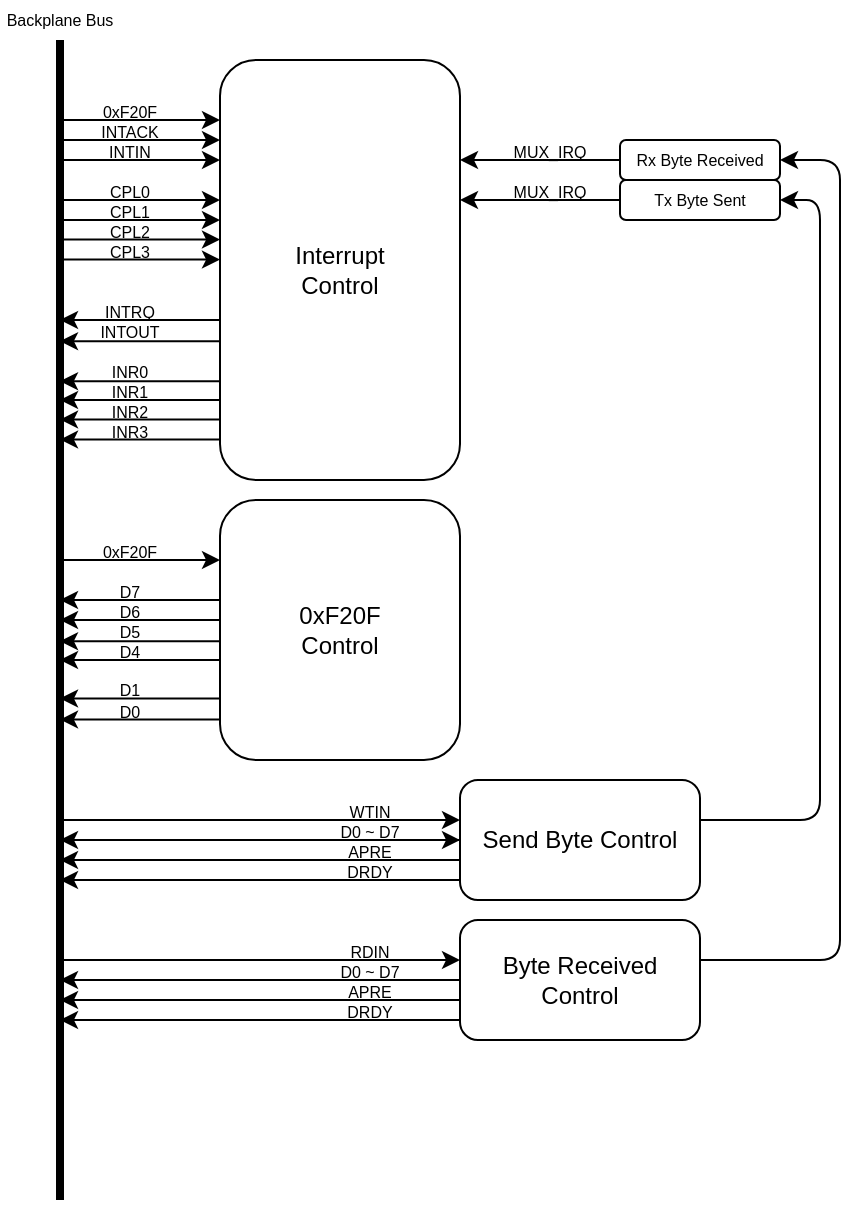 <mxfile version="19.0.3" type="device"><diagram id="b40kFO-ktzpHEmNjMADn" name="Page-1"><mxGraphModel dx="813" dy="494" grid="1" gridSize="10" guides="1" tooltips="1" connect="1" arrows="1" fold="1" page="1" pageScale="1" pageWidth="1654" pageHeight="1169" math="0" shadow="0"><root><mxCell id="0"/><mxCell id="1" parent="0"/><mxCell id="zxxB3b0kTJvZxa3wUYuY-1" value="Interrupt&lt;br&gt;Control" style="rounded=1;whiteSpace=wrap;html=1;" parent="1" vertex="1"><mxGeometry x="480" y="310" width="120" height="210" as="geometry"/></mxCell><mxCell id="zxxB3b0kTJvZxa3wUYuY-3" value="" style="endArrow=classic;html=1;rounded=0;" parent="1" edge="1"><mxGeometry width="50" height="50" relative="1" as="geometry"><mxPoint x="400" y="390" as="sourcePoint"/><mxPoint x="480" y="390" as="targetPoint"/></mxGeometry></mxCell><mxCell id="zxxB3b0kTJvZxa3wUYuY-4" value="" style="endArrow=classic;html=1;rounded=0;" parent="1" edge="1"><mxGeometry width="50" height="50" relative="1" as="geometry"><mxPoint x="400" y="399.8" as="sourcePoint"/><mxPoint x="480" y="399.8" as="targetPoint"/></mxGeometry></mxCell><mxCell id="zxxB3b0kTJvZxa3wUYuY-5" value="" style="endArrow=classic;html=1;rounded=0;" parent="1" edge="1"><mxGeometry width="50" height="50" relative="1" as="geometry"><mxPoint x="400" y="409.8" as="sourcePoint"/><mxPoint x="480" y="409.8" as="targetPoint"/></mxGeometry></mxCell><mxCell id="zxxB3b0kTJvZxa3wUYuY-6" value="" style="endArrow=classic;html=1;rounded=0;" parent="1" edge="1"><mxGeometry width="50" height="50" relative="1" as="geometry"><mxPoint x="400" y="380" as="sourcePoint"/><mxPoint x="480" y="380" as="targetPoint"/></mxGeometry></mxCell><mxCell id="zxxB3b0kTJvZxa3wUYuY-10" value="&lt;font style=&quot;font-size: 8px;&quot;&gt;CPL2&lt;/font&gt;" style="text;html=1;strokeColor=none;fillColor=none;align=center;verticalAlign=middle;whiteSpace=wrap;rounded=0;" parent="1" vertex="1"><mxGeometry x="420" y="390" width="30" height="10" as="geometry"/></mxCell><mxCell id="zxxB3b0kTJvZxa3wUYuY-11" value="&lt;font style=&quot;font-size: 8px;&quot;&gt;CPL3&lt;/font&gt;" style="text;html=1;strokeColor=none;fillColor=none;align=center;verticalAlign=middle;whiteSpace=wrap;rounded=0;" parent="1" vertex="1"><mxGeometry x="420" y="400" width="30" height="10" as="geometry"/></mxCell><mxCell id="zxxB3b0kTJvZxa3wUYuY-12" value="&lt;font style=&quot;font-size: 8px;&quot;&gt;CPL1&lt;/font&gt;" style="text;html=1;strokeColor=none;fillColor=none;align=center;verticalAlign=middle;whiteSpace=wrap;rounded=0;" parent="1" vertex="1"><mxGeometry x="420" y="380" width="30" height="10" as="geometry"/></mxCell><mxCell id="zxxB3b0kTJvZxa3wUYuY-13" value="&lt;font style=&quot;font-size: 8px;&quot;&gt;CPL0&lt;br&gt;&lt;/font&gt;" style="text;html=1;strokeColor=none;fillColor=none;align=center;verticalAlign=middle;whiteSpace=wrap;rounded=0;" parent="1" vertex="1"><mxGeometry x="420" y="370" width="30" height="10" as="geometry"/></mxCell><mxCell id="zxxB3b0kTJvZxa3wUYuY-14" value="" style="endArrow=classic;html=1;rounded=0;" parent="1" edge="1"><mxGeometry width="50" height="50" relative="1" as="geometry"><mxPoint x="400" y="360" as="sourcePoint"/><mxPoint x="480" y="360" as="targetPoint"/></mxGeometry></mxCell><mxCell id="zxxB3b0kTJvZxa3wUYuY-15" value="&lt;font style=&quot;font-size: 8px;&quot;&gt;INTIN&lt;span style=&quot;color: rgba(0, 0, 0, 0); font-family: monospace; font-size: 0px; text-align: start;&quot;&gt;%3CmxGraphModel%3E%3Croot%3E%3CmxCell%20id%3D%220%22%2F%3E%3CmxCell%20id%3D%221%22%20parent%3D%220%22%2F%3E%3CmxCell%20id%3D%222%22%20value%3D%22%22%20style%3D%22endArrow%3Dclassic%3Bhtml%3D1%3Brounded%3D0%3B%22%20edge%3D%221%22%20parent%3D%221%22%3E%3CmxGeometry%20width%3D%2250%22%20height%3D%2250%22%20relative%3D%221%22%20as%3D%22geometry%22%3E%3CmxPoint%20x%3D%22400%22%20y%3D%22360%22%20as%3D%22sourcePoint%22%2F%3E%3CmxPoint%20x%3D%22480%22%20y%3D%22360%22%20as%3D%22targetPoint%22%2F%3E%3C%2FmxGeometry%3E%3C%2FmxCell%3E%3C%2Froot%3E%3C%2FmxGraphModel%3E&lt;/span&gt;&lt;br&gt;&lt;/font&gt;" style="text;html=1;strokeColor=none;fillColor=none;align=center;verticalAlign=middle;whiteSpace=wrap;rounded=0;" parent="1" vertex="1"><mxGeometry x="420" y="350" width="30" height="10" as="geometry"/></mxCell><mxCell id="zxxB3b0kTJvZxa3wUYuY-16" value="" style="endArrow=classic;html=1;rounded=0;" parent="1" edge="1"><mxGeometry width="50" height="50" relative="1" as="geometry"><mxPoint x="400" y="350" as="sourcePoint"/><mxPoint x="480" y="350" as="targetPoint"/></mxGeometry></mxCell><mxCell id="zxxB3b0kTJvZxa3wUYuY-17" value="&lt;font style=&quot;font-size: 8px;&quot;&gt;INTACK&lt;br&gt;&lt;/font&gt;" style="text;html=1;strokeColor=none;fillColor=none;align=center;verticalAlign=middle;whiteSpace=wrap;rounded=0;" parent="1" vertex="1"><mxGeometry x="420" y="340" width="30" height="10" as="geometry"/></mxCell><mxCell id="zxxB3b0kTJvZxa3wUYuY-18" value="" style="endArrow=classic;html=1;rounded=0;fontSize=8;" parent="1" edge="1"><mxGeometry width="50" height="50" relative="1" as="geometry"><mxPoint x="680" y="360" as="sourcePoint"/><mxPoint x="600" y="360" as="targetPoint"/></mxGeometry></mxCell><mxCell id="zxxB3b0kTJvZxa3wUYuY-20" value="&lt;font style=&quot;font-size: 8px;&quot;&gt;MUX_IRQ&lt;/font&gt;" style="text;html=1;strokeColor=none;fillColor=none;align=center;verticalAlign=middle;whiteSpace=wrap;rounded=0;rotation=0;" parent="1" vertex="1"><mxGeometry x="630" y="350" width="30" height="10" as="geometry"/></mxCell><mxCell id="zxxB3b0kTJvZxa3wUYuY-21" value="" style="endArrow=classic;html=1;rounded=0;fontSize=8;" parent="1" edge="1"><mxGeometry width="50" height="50" relative="1" as="geometry"><mxPoint x="400" y="340" as="sourcePoint"/><mxPoint x="480" y="340" as="targetPoint"/></mxGeometry></mxCell><mxCell id="zxxB3b0kTJvZxa3wUYuY-22" value="&lt;font style=&quot;font-size: 8px;&quot;&gt;0xF20F&lt;/font&gt;" style="text;html=1;strokeColor=none;fillColor=none;align=center;verticalAlign=middle;whiteSpace=wrap;rounded=0;rotation=0;" parent="1" vertex="1"><mxGeometry x="420" y="330" width="30" height="10" as="geometry"/></mxCell><mxCell id="zxxB3b0kTJvZxa3wUYuY-23" value="" style="endArrow=classic;html=1;rounded=0;" parent="1" edge="1"><mxGeometry width="50" height="50" relative="1" as="geometry"><mxPoint x="480" y="480" as="sourcePoint"/><mxPoint x="400" y="480" as="targetPoint"/></mxGeometry></mxCell><mxCell id="zxxB3b0kTJvZxa3wUYuY-24" value="" style="endArrow=classic;html=1;rounded=0;" parent="1" edge="1"><mxGeometry width="50" height="50" relative="1" as="geometry"><mxPoint x="480" y="489.8" as="sourcePoint"/><mxPoint x="400" y="489.8" as="targetPoint"/></mxGeometry></mxCell><mxCell id="zxxB3b0kTJvZxa3wUYuY-25" value="" style="endArrow=classic;html=1;rounded=0;" parent="1" edge="1"><mxGeometry width="50" height="50" relative="1" as="geometry"><mxPoint x="480" y="499.8" as="sourcePoint"/><mxPoint x="400" y="499.8" as="targetPoint"/></mxGeometry></mxCell><mxCell id="zxxB3b0kTJvZxa3wUYuY-27" value="&lt;font style=&quot;font-size: 8px;&quot;&gt;INR2&lt;/font&gt;" style="text;html=1;strokeColor=none;fillColor=none;align=center;verticalAlign=middle;whiteSpace=wrap;rounded=0;" parent="1" vertex="1"><mxGeometry x="420" y="480" width="30" height="10" as="geometry"/></mxCell><mxCell id="zxxB3b0kTJvZxa3wUYuY-28" value="&lt;font style=&quot;font-size: 8px;&quot;&gt;INR3&lt;/font&gt;" style="text;html=1;strokeColor=none;fillColor=none;align=center;verticalAlign=middle;whiteSpace=wrap;rounded=0;" parent="1" vertex="1"><mxGeometry x="420" y="490" width="30" height="10" as="geometry"/></mxCell><mxCell id="zxxB3b0kTJvZxa3wUYuY-29" value="&lt;font style=&quot;font-size: 8px;&quot;&gt;INR1&lt;/font&gt;" style="text;html=1;strokeColor=none;fillColor=none;align=center;verticalAlign=middle;whiteSpace=wrap;rounded=0;" parent="1" vertex="1"><mxGeometry x="420" y="470" width="30" height="10" as="geometry"/></mxCell><mxCell id="zxxB3b0kTJvZxa3wUYuY-30" value="&lt;font style=&quot;font-size: 8px;&quot;&gt;INR0&lt;br&gt;&lt;/font&gt;" style="text;html=1;strokeColor=none;fillColor=none;align=center;verticalAlign=middle;whiteSpace=wrap;rounded=0;" parent="1" vertex="1"><mxGeometry x="420" y="460" width="30" height="10" as="geometry"/></mxCell><mxCell id="zxxB3b0kTJvZxa3wUYuY-32" value="&lt;font style=&quot;font-size: 8px;&quot;&gt;INTOUT&lt;br&gt;&lt;/font&gt;" style="text;html=1;strokeColor=none;fillColor=none;align=center;verticalAlign=middle;whiteSpace=wrap;rounded=0;" parent="1" vertex="1"><mxGeometry x="420" y="440" width="30" height="10" as="geometry"/></mxCell><mxCell id="zxxB3b0kTJvZxa3wUYuY-34" value="&lt;font style=&quot;font-size: 8px;&quot;&gt;INTRQ&lt;br&gt;&lt;/font&gt;" style="text;html=1;strokeColor=none;fillColor=none;align=center;verticalAlign=middle;whiteSpace=wrap;rounded=0;" parent="1" vertex="1"><mxGeometry x="420" y="430" width="30" height="10" as="geometry"/></mxCell><mxCell id="zxxB3b0kTJvZxa3wUYuY-35" value="" style="endArrow=classic;html=1;rounded=0;" parent="1" edge="1"><mxGeometry width="50" height="50" relative="1" as="geometry"><mxPoint x="480" y="440.0" as="sourcePoint"/><mxPoint x="400" y="440.0" as="targetPoint"/></mxGeometry></mxCell><mxCell id="zxxB3b0kTJvZxa3wUYuY-36" value="" style="endArrow=classic;html=1;rounded=0;" parent="1" edge="1"><mxGeometry width="50" height="50" relative="1" as="geometry"><mxPoint x="480" y="450.57" as="sourcePoint"/><mxPoint x="400" y="450.57" as="targetPoint"/></mxGeometry></mxCell><mxCell id="zxxB3b0kTJvZxa3wUYuY-37" value="" style="endArrow=classic;html=1;rounded=0;" parent="1" edge="1"><mxGeometry width="50" height="50" relative="1" as="geometry"><mxPoint x="480" y="470.57" as="sourcePoint"/><mxPoint x="400" y="470.57" as="targetPoint"/></mxGeometry></mxCell><mxCell id="zxxB3b0kTJvZxa3wUYuY-38" value="" style="endArrow=none;html=1;rounded=0;fontSize=8;strokeWidth=4;" parent="1" target="zxxB3b0kTJvZxa3wUYuY-39" edge="1"><mxGeometry width="50" height="50" relative="1" as="geometry"><mxPoint x="400" y="880" as="sourcePoint"/><mxPoint x="400" y="320" as="targetPoint"/></mxGeometry></mxCell><mxCell id="zxxB3b0kTJvZxa3wUYuY-39" value="Backplane Bus" style="text;html=1;strokeColor=none;fillColor=none;align=center;verticalAlign=middle;whiteSpace=wrap;rounded=0;fontSize=8;" parent="1" vertex="1"><mxGeometry x="370" y="280" width="60" height="20" as="geometry"/></mxCell><mxCell id="zxxB3b0kTJvZxa3wUYuY-40" value="" style="endArrow=classic;html=1;rounded=0;" parent="1" edge="1"><mxGeometry width="50" height="50" relative="1" as="geometry"><mxPoint x="480" y="610" as="sourcePoint"/><mxPoint x="400" y="610" as="targetPoint"/></mxGeometry></mxCell><mxCell id="zxxB3b0kTJvZxa3wUYuY-41" value="" style="endArrow=classic;html=1;rounded=0;" parent="1" edge="1"><mxGeometry width="50" height="50" relative="1" as="geometry"><mxPoint x="480" y="629.23" as="sourcePoint"/><mxPoint x="400" y="629.23" as="targetPoint"/></mxGeometry></mxCell><mxCell id="zxxB3b0kTJvZxa3wUYuY-42" value="" style="endArrow=classic;html=1;rounded=0;" parent="1" edge="1"><mxGeometry width="50" height="50" relative="1" as="geometry"><mxPoint x="480" y="639.8" as="sourcePoint"/><mxPoint x="400" y="639.8" as="targetPoint"/></mxGeometry></mxCell><mxCell id="zxxB3b0kTJvZxa3wUYuY-43" value="&lt;font style=&quot;font-size: 8px;&quot;&gt;D1&lt;/font&gt;" style="text;html=1;strokeColor=none;fillColor=none;align=center;verticalAlign=middle;whiteSpace=wrap;rounded=0;" parent="1" vertex="1"><mxGeometry x="420" y="619.43" width="30" height="10" as="geometry"/></mxCell><mxCell id="zxxB3b0kTJvZxa3wUYuY-44" value="&lt;font style=&quot;font-size: 8px;&quot;&gt;D0&lt;/font&gt;" style="text;html=1;strokeColor=none;fillColor=none;align=center;verticalAlign=middle;whiteSpace=wrap;rounded=0;" parent="1" vertex="1"><mxGeometry x="420" y="630" width="30" height="10" as="geometry"/></mxCell><mxCell id="zxxB3b0kTJvZxa3wUYuY-45" value="&lt;font style=&quot;font-size: 8px;&quot;&gt;D4&lt;/font&gt;" style="text;html=1;strokeColor=none;fillColor=none;align=center;verticalAlign=middle;whiteSpace=wrap;rounded=0;" parent="1" vertex="1"><mxGeometry x="420" y="600" width="30" height="10" as="geometry"/></mxCell><mxCell id="zxxB3b0kTJvZxa3wUYuY-46" value="&lt;font style=&quot;font-size: 8px;&quot;&gt;D5&lt;br&gt;&lt;/font&gt;" style="text;html=1;strokeColor=none;fillColor=none;align=center;verticalAlign=middle;whiteSpace=wrap;rounded=0;" parent="1" vertex="1"><mxGeometry x="420" y="590" width="30" height="10" as="geometry"/></mxCell><mxCell id="zxxB3b0kTJvZxa3wUYuY-47" value="&lt;font style=&quot;font-size: 8px;&quot;&gt;D6&lt;br&gt;&lt;/font&gt;" style="text;html=1;strokeColor=none;fillColor=none;align=center;verticalAlign=middle;whiteSpace=wrap;rounded=0;" parent="1" vertex="1"><mxGeometry x="420" y="580" width="30" height="10" as="geometry"/></mxCell><mxCell id="zxxB3b0kTJvZxa3wUYuY-48" value="&lt;font style=&quot;font-size: 8px;&quot;&gt;D7&lt;br&gt;&lt;/font&gt;" style="text;html=1;strokeColor=none;fillColor=none;align=center;verticalAlign=middle;whiteSpace=wrap;rounded=0;" parent="1" vertex="1"><mxGeometry x="420" y="570" width="30" height="10" as="geometry"/></mxCell><mxCell id="zxxB3b0kTJvZxa3wUYuY-49" value="" style="endArrow=classic;html=1;rounded=0;" parent="1" edge="1"><mxGeometry width="50" height="50" relative="1" as="geometry"><mxPoint x="480" y="580.0" as="sourcePoint"/><mxPoint x="400" y="580.0" as="targetPoint"/></mxGeometry></mxCell><mxCell id="zxxB3b0kTJvZxa3wUYuY-50" value="" style="endArrow=classic;html=1;rounded=0;" parent="1" edge="1"><mxGeometry width="50" height="50" relative="1" as="geometry"><mxPoint x="480" y="590" as="sourcePoint"/><mxPoint x="400" y="590" as="targetPoint"/></mxGeometry></mxCell><mxCell id="zxxB3b0kTJvZxa3wUYuY-51" value="" style="endArrow=classic;html=1;rounded=0;" parent="1" edge="1"><mxGeometry width="50" height="50" relative="1" as="geometry"><mxPoint x="480" y="600.57" as="sourcePoint"/><mxPoint x="400" y="600.57" as="targetPoint"/></mxGeometry></mxCell><mxCell id="zxxB3b0kTJvZxa3wUYuY-52" value="0xF20F&lt;br&gt;Control" style="rounded=1;whiteSpace=wrap;html=1;" parent="1" vertex="1"><mxGeometry x="480" y="530" width="120" height="130" as="geometry"/></mxCell><mxCell id="zxxB3b0kTJvZxa3wUYuY-53" value="" style="endArrow=classic;html=1;rounded=0;" parent="1" edge="1"><mxGeometry width="50" height="50" relative="1" as="geometry"><mxPoint x="400" y="560" as="sourcePoint"/><mxPoint x="480" y="560" as="targetPoint"/></mxGeometry></mxCell><mxCell id="zxxB3b0kTJvZxa3wUYuY-54" value="&lt;font style=&quot;font-size: 8px;&quot;&gt;0xF20F&lt;br&gt;&lt;/font&gt;" style="text;html=1;strokeColor=none;fillColor=none;align=center;verticalAlign=middle;whiteSpace=wrap;rounded=0;" parent="1" vertex="1"><mxGeometry x="420" y="550" width="30" height="10" as="geometry"/></mxCell><mxCell id="zxxB3b0kTJvZxa3wUYuY-55" value="Rx Byte Received" style="rounded=1;whiteSpace=wrap;html=1;fontSize=8;" parent="1" vertex="1"><mxGeometry x="680" y="350" width="80" height="20" as="geometry"/></mxCell><mxCell id="zxxB3b0kTJvZxa3wUYuY-56" value="Tx Byte Sent" style="rounded=1;whiteSpace=wrap;html=1;fontSize=8;" parent="1" vertex="1"><mxGeometry x="680" y="370" width="80" height="20" as="geometry"/></mxCell><mxCell id="zxxB3b0kTJvZxa3wUYuY-57" value="" style="endArrow=classic;html=1;rounded=0;fontSize=8;" parent="1" edge="1"><mxGeometry width="50" height="50" relative="1" as="geometry"><mxPoint x="680" y="380" as="sourcePoint"/><mxPoint x="600" y="380" as="targetPoint"/></mxGeometry></mxCell><mxCell id="zxxB3b0kTJvZxa3wUYuY-58" value="&lt;font style=&quot;font-size: 8px;&quot;&gt;MUX_IRQ&lt;/font&gt;" style="text;html=1;strokeColor=none;fillColor=none;align=center;verticalAlign=middle;whiteSpace=wrap;rounded=0;rotation=0;" parent="1" vertex="1"><mxGeometry x="630" y="370" width="30" height="10" as="geometry"/></mxCell><mxCell id="zxxB3b0kTJvZxa3wUYuY-59" value="Byte Received&lt;br&gt;Control" style="rounded=1;whiteSpace=wrap;html=1;" parent="1" vertex="1"><mxGeometry x="600" y="740" width="120" height="60" as="geometry"/></mxCell><mxCell id="zxxB3b0kTJvZxa3wUYuY-60" value="Send Byte Control" style="rounded=1;whiteSpace=wrap;html=1;" parent="1" vertex="1"><mxGeometry x="600" y="670" width="120" height="60" as="geometry"/></mxCell><mxCell id="X6GeNlSiE0I_7w46uxh4-1" value="" style="endArrow=classic;html=1;rounded=1;" edge="1" parent="1"><mxGeometry width="50" height="50" relative="1" as="geometry"><mxPoint x="720" y="690" as="sourcePoint"/><mxPoint x="760" y="380" as="targetPoint"/><Array as="points"><mxPoint x="780" y="690"/><mxPoint x="780" y="440"/><mxPoint x="780" y="380"/></Array></mxGeometry></mxCell><mxCell id="X6GeNlSiE0I_7w46uxh4-2" value="" style="endArrow=classic;html=1;rounded=1;" edge="1" parent="1"><mxGeometry width="50" height="50" relative="1" as="geometry"><mxPoint x="720" y="760" as="sourcePoint"/><mxPoint x="760" y="360" as="targetPoint"/><Array as="points"><mxPoint x="790" y="760"/><mxPoint x="790" y="440"/><mxPoint x="790" y="360"/></Array></mxGeometry></mxCell><mxCell id="X6GeNlSiE0I_7w46uxh4-3" value="" style="endArrow=classic;html=1;rounded=1;" edge="1" parent="1"><mxGeometry width="50" height="50" relative="1" as="geometry"><mxPoint x="400" y="690" as="sourcePoint"/><mxPoint x="600" y="690" as="targetPoint"/></mxGeometry></mxCell><mxCell id="X6GeNlSiE0I_7w46uxh4-4" value="&lt;font style=&quot;font-size: 8px;&quot;&gt;WTIN&lt;br&gt;&lt;/font&gt;" style="text;html=1;strokeColor=none;fillColor=none;align=center;verticalAlign=middle;whiteSpace=wrap;rounded=0;" vertex="1" parent="1"><mxGeometry x="540" y="680" width="30" height="10" as="geometry"/></mxCell><mxCell id="X6GeNlSiE0I_7w46uxh4-7" value="" style="endArrow=classic;html=1;rounded=1;" edge="1" parent="1"><mxGeometry width="50" height="50" relative="1" as="geometry"><mxPoint x="400" y="700" as="sourcePoint"/><mxPoint x="600" y="700" as="targetPoint"/></mxGeometry></mxCell><mxCell id="X6GeNlSiE0I_7w46uxh4-8" value="&lt;font style=&quot;font-size: 8px;&quot;&gt;D0 ~ D7&lt;br&gt;&lt;/font&gt;" style="text;html=1;strokeColor=none;fillColor=none;align=center;verticalAlign=middle;whiteSpace=wrap;rounded=0;" vertex="1" parent="1"><mxGeometry x="535" y="690" width="40" height="10" as="geometry"/></mxCell><mxCell id="X6GeNlSiE0I_7w46uxh4-9" value="" style="endArrow=classic;html=1;rounded=1;" edge="1" parent="1"><mxGeometry width="50" height="50" relative="1" as="geometry"><mxPoint x="400" y="760" as="sourcePoint"/><mxPoint x="600" y="760" as="targetPoint"/></mxGeometry></mxCell><mxCell id="X6GeNlSiE0I_7w46uxh4-10" value="&lt;font style=&quot;font-size: 8px;&quot;&gt;RDIN&lt;br&gt;&lt;/font&gt;" style="text;html=1;strokeColor=none;fillColor=none;align=center;verticalAlign=middle;whiteSpace=wrap;rounded=0;" vertex="1" parent="1"><mxGeometry x="540" y="750" width="30" height="10" as="geometry"/></mxCell><mxCell id="X6GeNlSiE0I_7w46uxh4-11" value="" style="endArrow=classic;html=1;rounded=1;" edge="1" parent="1"><mxGeometry width="50" height="50" relative="1" as="geometry"><mxPoint x="600" y="770" as="sourcePoint"/><mxPoint x="400" y="770" as="targetPoint"/></mxGeometry></mxCell><mxCell id="X6GeNlSiE0I_7w46uxh4-12" value="&lt;font style=&quot;font-size: 8px;&quot;&gt;D0 ~ D7&lt;br&gt;&lt;/font&gt;" style="text;html=1;strokeColor=none;fillColor=none;align=center;verticalAlign=middle;whiteSpace=wrap;rounded=0;" vertex="1" parent="1"><mxGeometry x="535" y="760" width="40" height="10" as="geometry"/></mxCell><mxCell id="X6GeNlSiE0I_7w46uxh4-14" value="" style="endArrow=classic;html=1;rounded=1;" edge="1" parent="1"><mxGeometry width="50" height="50" relative="1" as="geometry"><mxPoint x="600" y="780" as="sourcePoint"/><mxPoint x="400" y="780" as="targetPoint"/></mxGeometry></mxCell><mxCell id="X6GeNlSiE0I_7w46uxh4-15" value="&lt;font style=&quot;font-size: 8px;&quot;&gt;APRE&lt;br&gt;&lt;/font&gt;" style="text;html=1;strokeColor=none;fillColor=none;align=center;verticalAlign=middle;whiteSpace=wrap;rounded=0;" vertex="1" parent="1"><mxGeometry x="535" y="770" width="40" height="10" as="geometry"/></mxCell><mxCell id="X6GeNlSiE0I_7w46uxh4-16" value="" style="endArrow=classic;html=1;rounded=1;" edge="1" parent="1"><mxGeometry width="50" height="50" relative="1" as="geometry"><mxPoint x="600" y="790" as="sourcePoint"/><mxPoint x="400" y="790" as="targetPoint"/></mxGeometry></mxCell><mxCell id="X6GeNlSiE0I_7w46uxh4-17" value="&lt;font style=&quot;font-size: 8px;&quot;&gt;DRDY&lt;br&gt;&lt;/font&gt;" style="text;html=1;strokeColor=none;fillColor=none;align=center;verticalAlign=middle;whiteSpace=wrap;rounded=0;" vertex="1" parent="1"><mxGeometry x="535" y="780" width="40" height="10" as="geometry"/></mxCell><mxCell id="X6GeNlSiE0I_7w46uxh4-18" value="" style="endArrow=classic;html=1;rounded=1;" edge="1" parent="1"><mxGeometry width="50" height="50" relative="1" as="geometry"><mxPoint x="600" y="700" as="sourcePoint"/><mxPoint x="400" y="700" as="targetPoint"/></mxGeometry></mxCell><mxCell id="X6GeNlSiE0I_7w46uxh4-19" value="" style="endArrow=classic;html=1;rounded=1;" edge="1" parent="1"><mxGeometry width="50" height="50" relative="1" as="geometry"><mxPoint x="600" y="710" as="sourcePoint"/><mxPoint x="400" y="710" as="targetPoint"/></mxGeometry></mxCell><mxCell id="X6GeNlSiE0I_7w46uxh4-20" value="&lt;font style=&quot;font-size: 8px;&quot;&gt;APRE&lt;br&gt;&lt;/font&gt;" style="text;html=1;strokeColor=none;fillColor=none;align=center;verticalAlign=middle;whiteSpace=wrap;rounded=0;" vertex="1" parent="1"><mxGeometry x="535" y="700" width="40" height="10" as="geometry"/></mxCell><mxCell id="X6GeNlSiE0I_7w46uxh4-21" value="" style="endArrow=classic;html=1;rounded=1;" edge="1" parent="1"><mxGeometry width="50" height="50" relative="1" as="geometry"><mxPoint x="600" y="720" as="sourcePoint"/><mxPoint x="400" y="720" as="targetPoint"/></mxGeometry></mxCell><mxCell id="X6GeNlSiE0I_7w46uxh4-22" value="&lt;font style=&quot;font-size: 8px;&quot;&gt;DRDY&lt;br&gt;&lt;/font&gt;" style="text;html=1;strokeColor=none;fillColor=none;align=center;verticalAlign=middle;whiteSpace=wrap;rounded=0;" vertex="1" parent="1"><mxGeometry x="535" y="710" width="40" height="10" as="geometry"/></mxCell></root></mxGraphModel></diagram></mxfile>